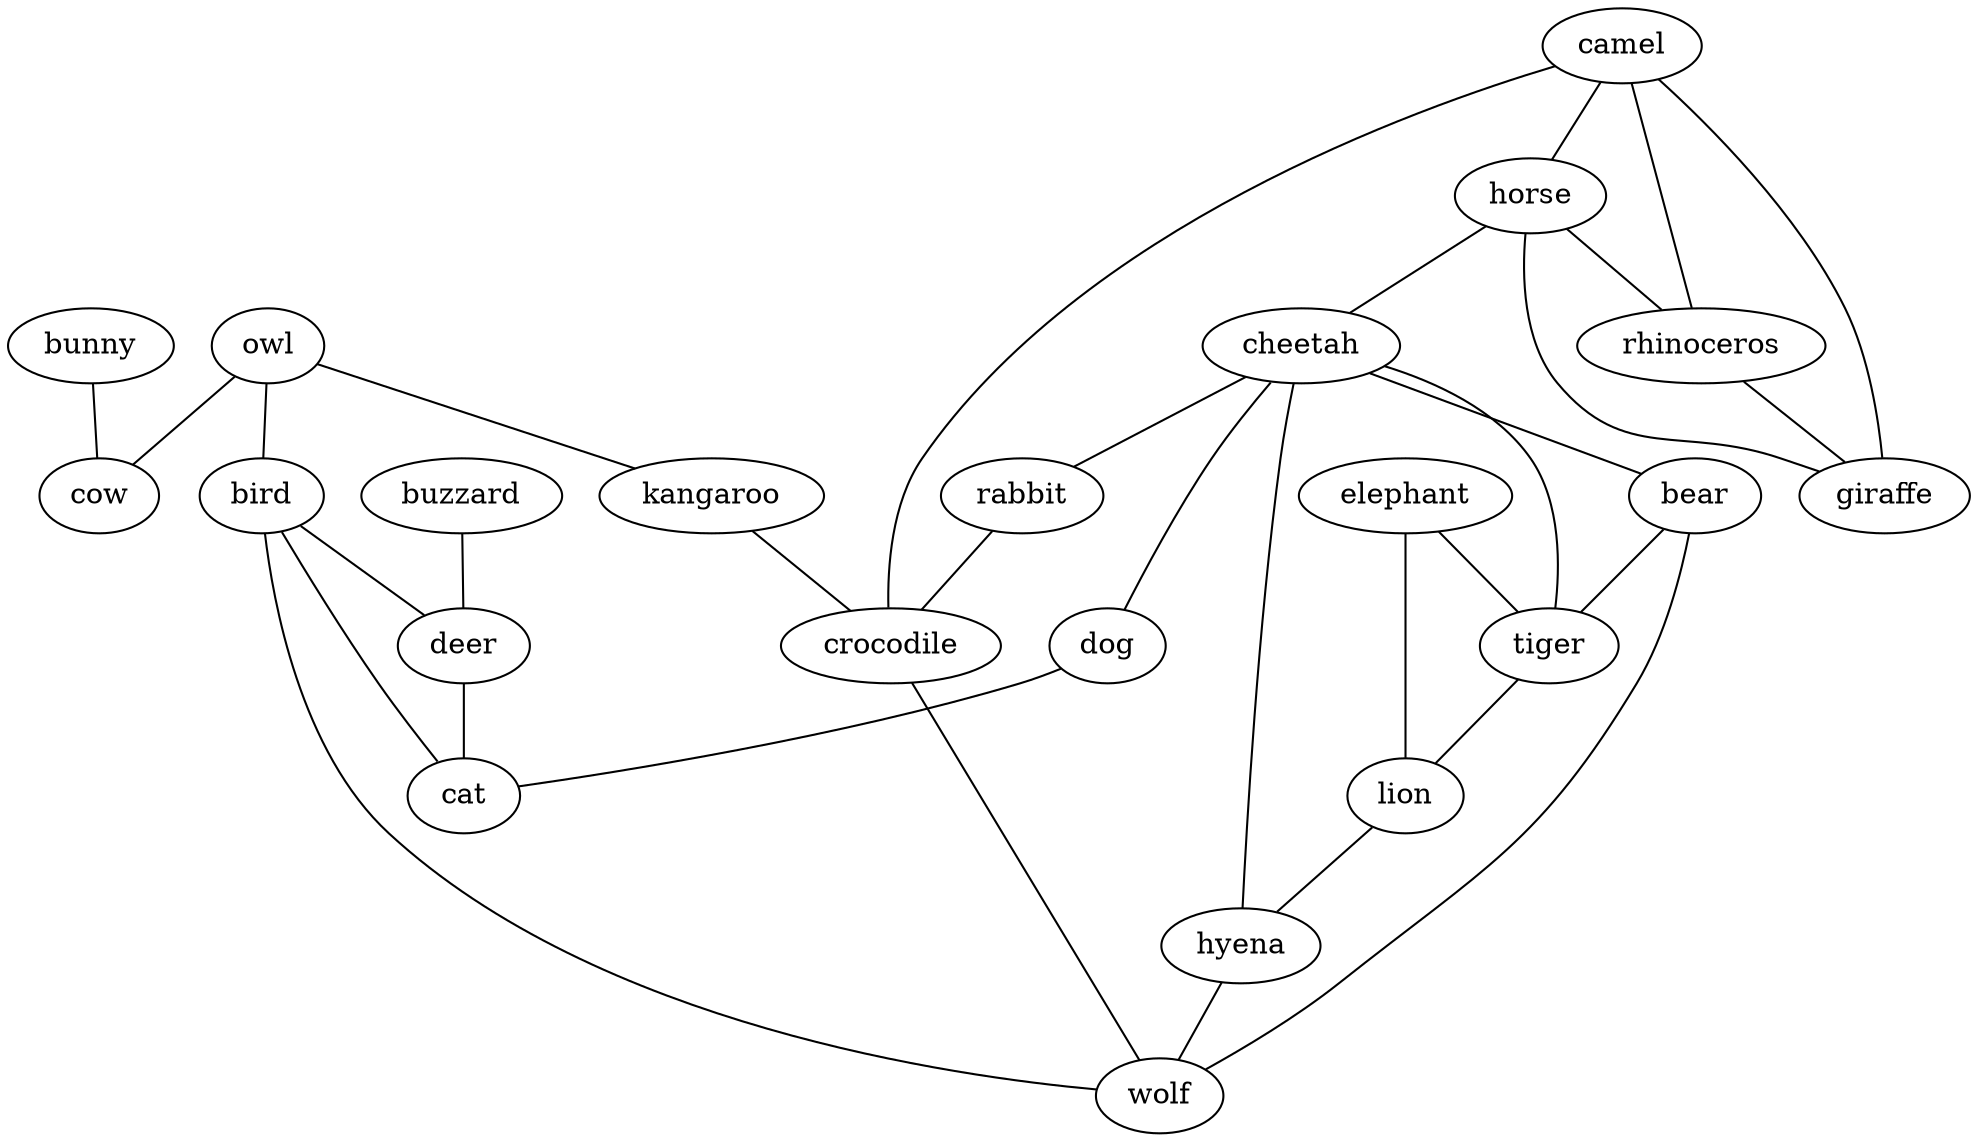 strict graph  {
	owl -- bird	 [weight=1];
	owl -- kangaroo	 [weight=1];
	owl -- cow	 [weight=1];
	camel -- horse	 [weight=1];
	camel -- rhinoceros	 [weight=1];
	camel -- giraffe	 [weight=1];
	camel -- crocodile	 [weight=1];
	horse -- rhinoceros	 [weight=1];
	horse -- cheetah	 [weight=1];
	horse -- giraffe	 [weight=1];
	buzzard -- deer	 [weight=1];
	rhinoceros -- giraffe	 [weight=1];
	elephant -- tiger	 [weight=1];
	elephant -- lion	 [weight=1];
	cheetah -- bear	 [weight=1];
	cheetah -- tiger	 [weight=1];
	cheetah -- rabbit	 [weight=1];
	cheetah -- dog	 [weight=1];
	cheetah -- hyena	 [weight=1];
	bird -- deer	 [weight=1];
	bird -- cat	 [weight=1];
	bird -- wolf	 [weight=1];
	deer -- cat	 [weight=1];
	kangaroo -- crocodile	 [weight=1];
	bear -- tiger	 [weight=1];
	bear -- wolf	 [weight=1];
	tiger -- lion	 [weight=1];
	rabbit -- crocodile	 [weight=1];
	bunny -- cow	 [weight=1];
	crocodile -- wolf	 [weight=1];
	dog -- cat	 [weight=1];
	lion -- hyena	 [weight=1];
	hyena -- wolf	 [weight=1];
}
